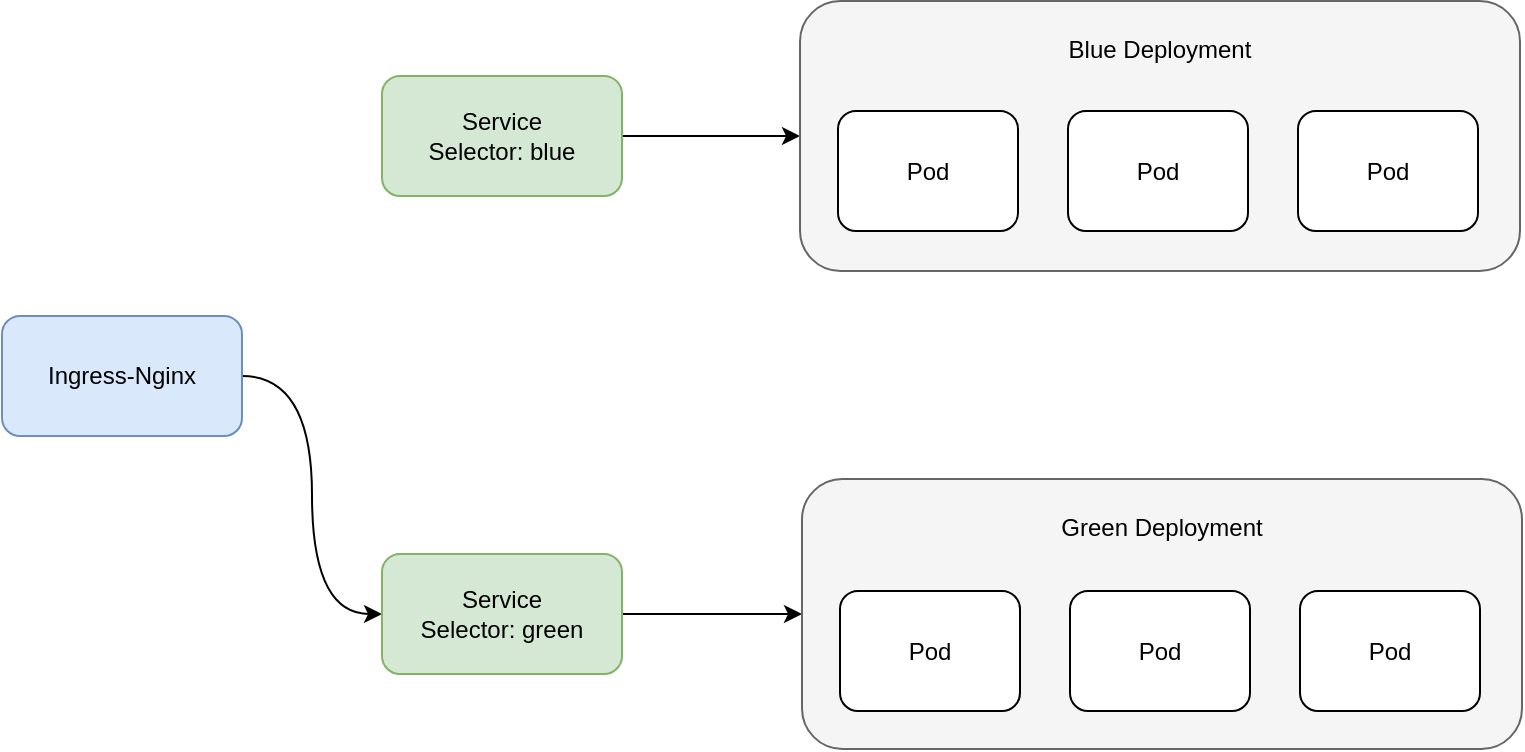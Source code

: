 <mxfile version="20.3.0" type="device"><diagram id="1P-21W1nksONQtAd8XIt" name="第 1 页"><mxGraphModel dx="1106" dy="720" grid="1" gridSize="10" guides="1" tooltips="1" connect="1" arrows="1" fold="1" page="1" pageScale="1" pageWidth="827" pageHeight="1169" math="0" shadow="0"><root><mxCell id="0"/><mxCell id="1" parent="0"/><mxCell id="I_IeTrOa63et0ssmdtc--1" style="edgeStyle=orthogonalEdgeStyle;rounded=0;orthogonalLoop=1;jettySize=auto;html=1;exitX=1;exitY=0.5;exitDx=0;exitDy=0;entryX=0;entryY=0.5;entryDx=0;entryDy=0;curved=1;" edge="1" parent="1" source="I_IeTrOa63et0ssmdtc--2" target="I_IeTrOa63et0ssmdtc--4"><mxGeometry relative="1" as="geometry"/></mxCell><mxCell id="I_IeTrOa63et0ssmdtc--2" value="Ingress-Nginx" style="rounded=1;whiteSpace=wrap;html=1;fillColor=#dae8fc;strokeColor=#6c8ebf;" vertex="1" parent="1"><mxGeometry x="90" y="370" width="120" height="60" as="geometry"/></mxCell><mxCell id="I_IeTrOa63et0ssmdtc--3" style="edgeStyle=none;rounded=0;orthogonalLoop=1;jettySize=auto;html=1;exitX=1;exitY=0.5;exitDx=0;exitDy=0;entryX=0;entryY=0.5;entryDx=0;entryDy=0;" edge="1" parent="1" source="I_IeTrOa63et0ssmdtc--4" target="I_IeTrOa63et0ssmdtc--12"><mxGeometry relative="1" as="geometry"/></mxCell><mxCell id="I_IeTrOa63et0ssmdtc--4" value="Service&lt;br&gt;Selector: green" style="rounded=1;whiteSpace=wrap;html=1;fillColor=#d5e8d4;strokeColor=#82b366;" vertex="1" parent="1"><mxGeometry x="280" y="489" width="120" height="60" as="geometry"/></mxCell><mxCell id="I_IeTrOa63et0ssmdtc--5" style="rounded=0;orthogonalLoop=1;jettySize=auto;html=1;exitX=1;exitY=0.5;exitDx=0;exitDy=0;entryX=0;entryY=0.5;entryDx=0;entryDy=0;" edge="1" parent="1" source="I_IeTrOa63et0ssmdtc--6" target="I_IeTrOa63et0ssmdtc--7"><mxGeometry relative="1" as="geometry"/></mxCell><mxCell id="I_IeTrOa63et0ssmdtc--6" value="Service&lt;br&gt;Selector: blue" style="rounded=1;whiteSpace=wrap;html=1;fillColor=#d5e8d4;strokeColor=#82b366;" vertex="1" parent="1"><mxGeometry x="280" y="250" width="120" height="60" as="geometry"/></mxCell><mxCell id="I_IeTrOa63et0ssmdtc--7" value="" style="rounded=1;whiteSpace=wrap;html=1;fillColor=#f5f5f5;fontColor=#333333;strokeColor=#666666;" vertex="1" parent="1"><mxGeometry x="489" y="212.5" width="360" height="135" as="geometry"/></mxCell><mxCell id="I_IeTrOa63et0ssmdtc--8" value="Blue Deployment" style="text;html=1;strokeColor=none;fillColor=none;align=center;verticalAlign=middle;whiteSpace=wrap;rounded=0;" vertex="1" parent="1"><mxGeometry x="614" y="221.5" width="110" height="30" as="geometry"/></mxCell><mxCell id="I_IeTrOa63et0ssmdtc--9" value="Pod" style="rounded=1;whiteSpace=wrap;html=1;" vertex="1" parent="1"><mxGeometry x="508" y="267.5" width="90" height="60" as="geometry"/></mxCell><mxCell id="I_IeTrOa63et0ssmdtc--10" value="Pod" style="rounded=1;whiteSpace=wrap;html=1;" vertex="1" parent="1"><mxGeometry x="623" y="267.5" width="90" height="60" as="geometry"/></mxCell><mxCell id="I_IeTrOa63et0ssmdtc--11" value="Pod" style="rounded=1;whiteSpace=wrap;html=1;" vertex="1" parent="1"><mxGeometry x="738" y="267.5" width="90" height="60" as="geometry"/></mxCell><mxCell id="I_IeTrOa63et0ssmdtc--12" value="" style="rounded=1;whiteSpace=wrap;html=1;fillColor=#f5f5f5;fontColor=#333333;strokeColor=#666666;" vertex="1" parent="1"><mxGeometry x="490" y="451.5" width="360" height="135" as="geometry"/></mxCell><mxCell id="I_IeTrOa63et0ssmdtc--13" value="Green Deployment" style="text;html=1;strokeColor=none;fillColor=none;align=center;verticalAlign=middle;whiteSpace=wrap;rounded=0;" vertex="1" parent="1"><mxGeometry x="615" y="460.5" width="110" height="30" as="geometry"/></mxCell><mxCell id="I_IeTrOa63et0ssmdtc--14" value="Pod" style="rounded=1;whiteSpace=wrap;html=1;" vertex="1" parent="1"><mxGeometry x="509" y="507.5" width="90" height="60" as="geometry"/></mxCell><mxCell id="I_IeTrOa63et0ssmdtc--15" value="Pod" style="rounded=1;whiteSpace=wrap;html=1;" vertex="1" parent="1"><mxGeometry x="624" y="507.5" width="90" height="60" as="geometry"/></mxCell><mxCell id="I_IeTrOa63et0ssmdtc--16" value="Pod" style="rounded=1;whiteSpace=wrap;html=1;" vertex="1" parent="1"><mxGeometry x="739" y="507.5" width="90" height="60" as="geometry"/></mxCell></root></mxGraphModel></diagram></mxfile>
